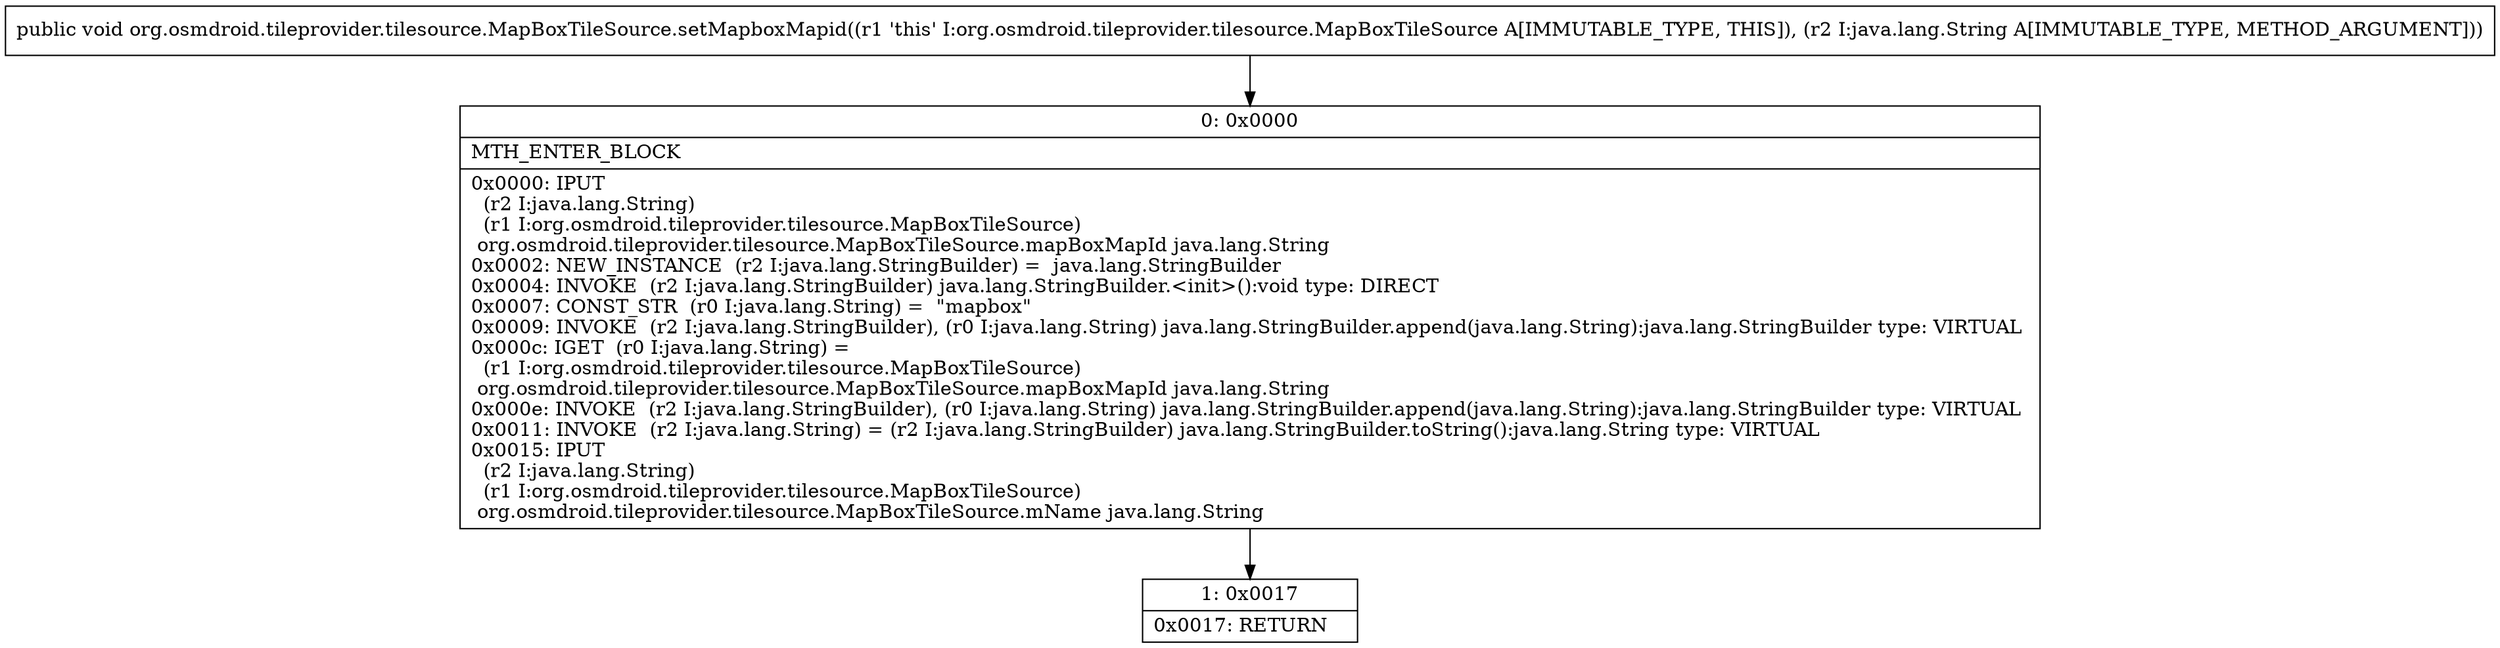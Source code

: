 digraph "CFG fororg.osmdroid.tileprovider.tilesource.MapBoxTileSource.setMapboxMapid(Ljava\/lang\/String;)V" {
Node_0 [shape=record,label="{0\:\ 0x0000|MTH_ENTER_BLOCK\l|0x0000: IPUT  \l  (r2 I:java.lang.String)\l  (r1 I:org.osmdroid.tileprovider.tilesource.MapBoxTileSource)\l org.osmdroid.tileprovider.tilesource.MapBoxTileSource.mapBoxMapId java.lang.String \l0x0002: NEW_INSTANCE  (r2 I:java.lang.StringBuilder) =  java.lang.StringBuilder \l0x0004: INVOKE  (r2 I:java.lang.StringBuilder) java.lang.StringBuilder.\<init\>():void type: DIRECT \l0x0007: CONST_STR  (r0 I:java.lang.String) =  \"mapbox\" \l0x0009: INVOKE  (r2 I:java.lang.StringBuilder), (r0 I:java.lang.String) java.lang.StringBuilder.append(java.lang.String):java.lang.StringBuilder type: VIRTUAL \l0x000c: IGET  (r0 I:java.lang.String) = \l  (r1 I:org.osmdroid.tileprovider.tilesource.MapBoxTileSource)\l org.osmdroid.tileprovider.tilesource.MapBoxTileSource.mapBoxMapId java.lang.String \l0x000e: INVOKE  (r2 I:java.lang.StringBuilder), (r0 I:java.lang.String) java.lang.StringBuilder.append(java.lang.String):java.lang.StringBuilder type: VIRTUAL \l0x0011: INVOKE  (r2 I:java.lang.String) = (r2 I:java.lang.StringBuilder) java.lang.StringBuilder.toString():java.lang.String type: VIRTUAL \l0x0015: IPUT  \l  (r2 I:java.lang.String)\l  (r1 I:org.osmdroid.tileprovider.tilesource.MapBoxTileSource)\l org.osmdroid.tileprovider.tilesource.MapBoxTileSource.mName java.lang.String \l}"];
Node_1 [shape=record,label="{1\:\ 0x0017|0x0017: RETURN   \l}"];
MethodNode[shape=record,label="{public void org.osmdroid.tileprovider.tilesource.MapBoxTileSource.setMapboxMapid((r1 'this' I:org.osmdroid.tileprovider.tilesource.MapBoxTileSource A[IMMUTABLE_TYPE, THIS]), (r2 I:java.lang.String A[IMMUTABLE_TYPE, METHOD_ARGUMENT])) }"];
MethodNode -> Node_0;
Node_0 -> Node_1;
}

